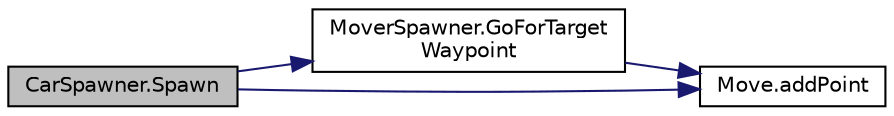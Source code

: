 digraph "CarSpawner.Spawn"
{
  edge [fontname="Helvetica",fontsize="10",labelfontname="Helvetica",labelfontsize="10"];
  node [fontname="Helvetica",fontsize="10",shape=record];
  rankdir="LR";
  Node0 [label="CarSpawner.Spawn",height=0.2,width=0.4,color="black", fillcolor="grey75", style="filled", fontcolor="black"];
  Node0 -> Node1 [color="midnightblue",fontsize="10",style="solid",fontname="Helvetica"];
  Node1 [label="MoverSpawner.GoForTarget\lWaypoint",height=0.2,width=0.4,color="black", fillcolor="white", style="filled",URL="$class_mover_spawner.html#a651016c174df602502e71ccccf18d606",tooltip="Set a path by backtracking waypoints and adds it to a move script "];
  Node1 -> Node2 [color="midnightblue",fontsize="10",style="solid",fontname="Helvetica"];
  Node2 [label="Move.addPoint",height=0.2,width=0.4,color="black", fillcolor="white", style="filled",URL="$class_move.html#aa28ab9515d5e8d275ae2474fd2d719d6",tooltip="Adds a waypoint to the path queue "];
  Node0 -> Node2 [color="midnightblue",fontsize="10",style="solid",fontname="Helvetica"];
}
